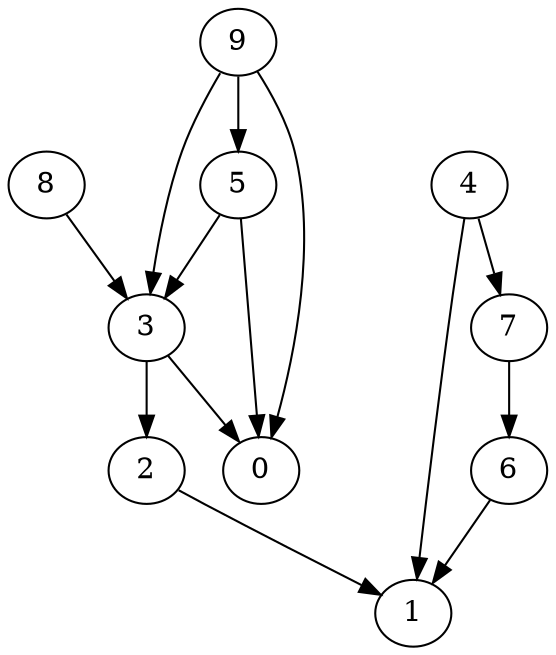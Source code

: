 digraph G {
  graph [splines=true overlap=false]
  node  [shape=ellipse, width=0.3, height=0.3]
  0 [label="0"];
  1 [label="1"];
  2 [label="2"];
  3 [label="3"];
  4 [label="4"];
  5 [label="5"];
  6 [label="6"];
  7 [label="7"];
  8 [label="8"];
  9 [label="9"];
  2 -> 1;
  3 -> 0;
  3 -> 2;
  4 -> 1;
  4 -> 7;
  5 -> 0;
  5 -> 3;
  6 -> 1;
  7 -> 6;
  8 -> 3;
  9 -> 0;
  9 -> 3;
  9 -> 5;
}
